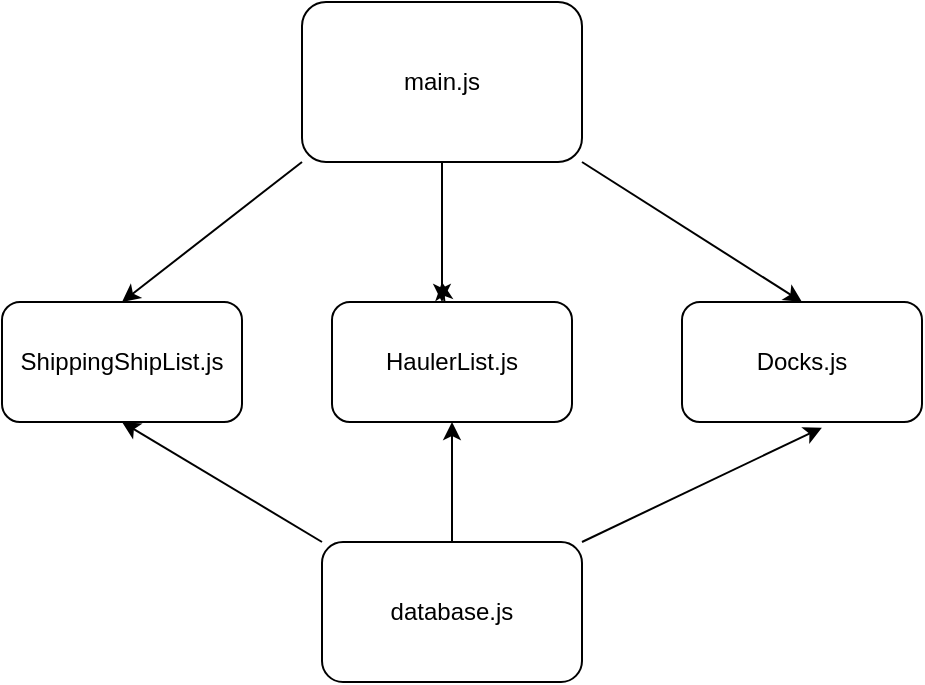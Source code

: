 <mxfile>
    <diagram id="e-mTB93E7kEh8g3L9zQ1" name="Page-1">
        <mxGraphModel dx="746" dy="571" grid="1" gridSize="10" guides="1" tooltips="1" connect="1" arrows="1" fold="1" page="1" pageScale="1" pageWidth="850" pageHeight="1100" math="0" shadow="0">
            <root>
                <mxCell id="0"/>
                <mxCell id="1" parent="0"/>
                <mxCell id="9" style="edgeStyle=none;html=1;exitX=0;exitY=1;exitDx=0;exitDy=0;entryX=0.5;entryY=0;entryDx=0;entryDy=0;" edge="1" parent="1" source="2" target="3">
                    <mxGeometry relative="1" as="geometry"/>
                </mxCell>
                <mxCell id="11" style="edgeStyle=none;html=1;exitX=1;exitY=1;exitDx=0;exitDy=0;entryX=0.5;entryY=0;entryDx=0;entryDy=0;" edge="1" parent="1" source="2" target="4">
                    <mxGeometry relative="1" as="geometry"/>
                </mxCell>
                <mxCell id="13" style="edgeStyle=none;html=1;exitX=0.5;exitY=1;exitDx=0;exitDy=0;" edge="1" parent="1" source="2">
                    <mxGeometry relative="1" as="geometry">
                        <mxPoint x="360" y="250" as="targetPoint"/>
                    </mxGeometry>
                </mxCell>
                <mxCell id="2" value="main.js" style="rounded=1;whiteSpace=wrap;html=1;" vertex="1" parent="1">
                    <mxGeometry x="290" y="100" width="140" height="80" as="geometry"/>
                </mxCell>
                <mxCell id="3" value="ShippingShipList.js" style="rounded=1;whiteSpace=wrap;html=1;" vertex="1" parent="1">
                    <mxGeometry x="140" y="250" width="120" height="60" as="geometry"/>
                </mxCell>
                <mxCell id="4" value="Docks.js" style="rounded=1;whiteSpace=wrap;html=1;" vertex="1" parent="1">
                    <mxGeometry x="480" y="250" width="120" height="60" as="geometry"/>
                </mxCell>
                <mxCell id="12" style="edgeStyle=none;html=1;" edge="1" parent="1" source="7">
                    <mxGeometry relative="1" as="geometry">
                        <mxPoint x="360" y="240" as="targetPoint"/>
                    </mxGeometry>
                </mxCell>
                <mxCell id="7" value="HaulerList.js" style="rounded=1;whiteSpace=wrap;html=1;" vertex="1" parent="1">
                    <mxGeometry x="305" y="250" width="120" height="60" as="geometry"/>
                </mxCell>
                <mxCell id="14" style="edgeStyle=none;html=1;exitX=1;exitY=0;exitDx=0;exitDy=0;entryX=0.583;entryY=1.047;entryDx=0;entryDy=0;entryPerimeter=0;" edge="1" parent="1" source="8" target="4">
                    <mxGeometry relative="1" as="geometry"/>
                </mxCell>
                <mxCell id="15" style="edgeStyle=none;html=1;exitX=0.5;exitY=0;exitDx=0;exitDy=0;entryX=0.5;entryY=1;entryDx=0;entryDy=0;" edge="1" parent="1" source="8" target="7">
                    <mxGeometry relative="1" as="geometry"/>
                </mxCell>
                <mxCell id="16" style="edgeStyle=none;html=1;exitX=0;exitY=0;exitDx=0;exitDy=0;entryX=0.5;entryY=1;entryDx=0;entryDy=0;" edge="1" parent="1" source="8" target="3">
                    <mxGeometry relative="1" as="geometry"/>
                </mxCell>
                <mxCell id="8" value="database.js" style="rounded=1;whiteSpace=wrap;html=1;" vertex="1" parent="1">
                    <mxGeometry x="300" y="370" width="130" height="70" as="geometry"/>
                </mxCell>
            </root>
        </mxGraphModel>
    </diagram>
</mxfile>